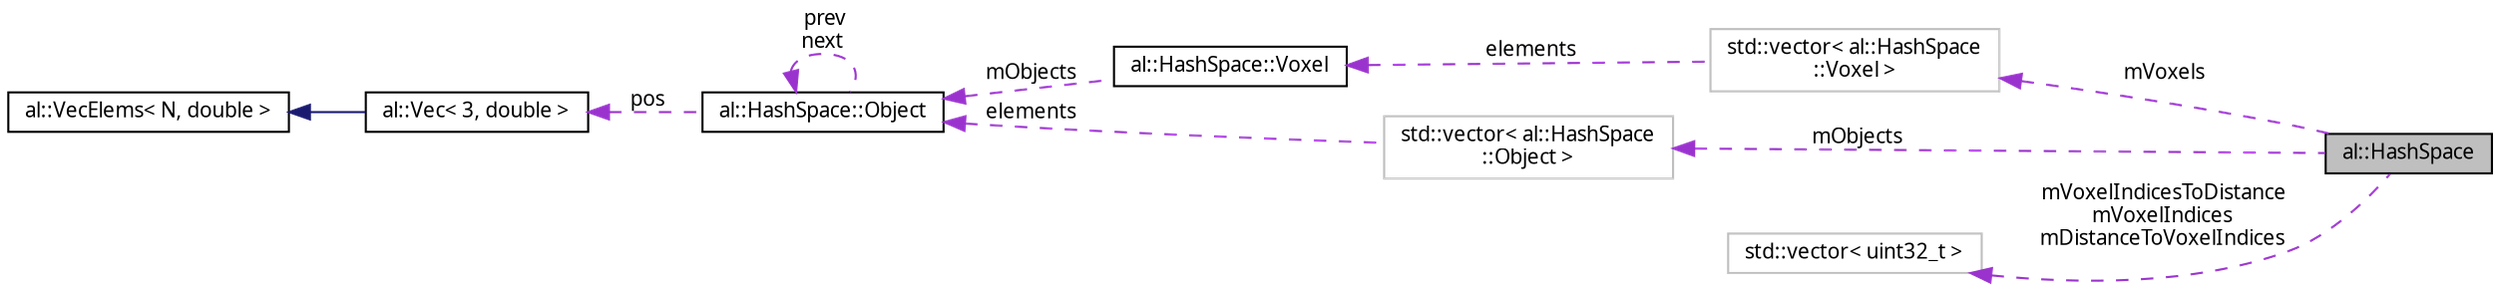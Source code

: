 digraph "al::HashSpace"
{
 // LATEX_PDF_SIZE
  bgcolor="transparent";
  edge [fontname="FreeSans.ttf",fontsize="10",labelfontname="FreeSans.ttf",labelfontsize="10"];
  node [fontname="FreeSans.ttf",fontsize="10",shape=record];
  rankdir="LR";
  Node1 [label="al::HashSpace",height=0.2,width=0.4,color="black", fillcolor="grey75", style="filled", fontcolor="black",tooltip=" "];
  Node2 -> Node1 [dir="back",color="darkorchid3",fontsize="10",style="dashed",label=" mVoxels" ,fontname="FreeSans.ttf"];
  Node2 [label="std::vector\< al::HashSpace\l::Voxel \>",height=0.2,width=0.4,color="grey75",tooltip=" "];
  Node3 -> Node2 [dir="back",color="darkorchid3",fontsize="10",style="dashed",label=" elements" ,fontname="FreeSans.ttf"];
  Node3 [label="al::HashSpace::Voxel",height=0.2,width=0.4,color="black",URL="$structal_1_1_hash_space_1_1_voxel.html",tooltip="each Voxel contains a linked list of Objects"];
  Node4 -> Node3 [dir="back",color="darkorchid3",fontsize="10",style="dashed",label=" mObjects" ,fontname="FreeSans.ttf"];
  Node4 [label="al::HashSpace::Object",height=0.2,width=0.4,color="black",URL="$structal_1_1_hash_space_1_1_object.html",tooltip="container for registered spatial elements"];
  Node5 -> Node4 [dir="back",color="darkorchid3",fontsize="10",style="dashed",label=" pos" ,fontname="FreeSans.ttf"];
  Node5 [label="al::Vec\< 3, double \>",height=0.2,width=0.4,color="black",URL="$classal_1_1_vec.html",tooltip=" "];
  Node6 -> Node5 [dir="back",color="midnightblue",fontsize="10",style="solid",fontname="FreeSans.ttf"];
  Node6 [label="al::VecElems\< N, double \>",height=0.2,width=0.4,color="black",URL="$structal_1_1_vec_elems.html",tooltip=" "];
  Node4 -> Node4 [dir="back",color="darkorchid3",fontsize="10",style="dashed",label=" prev\nnext" ,fontname="FreeSans.ttf"];
  Node7 -> Node1 [dir="back",color="darkorchid3",fontsize="10",style="dashed",label=" mVoxelIndicesToDistance\nmVoxelIndices\nmDistanceToVoxelIndices" ,fontname="FreeSans.ttf"];
  Node7 [label="std::vector\< uint32_t \>",height=0.2,width=0.4,color="grey75",tooltip=" "];
  Node8 -> Node1 [dir="back",color="darkorchid3",fontsize="10",style="dashed",label=" mObjects" ,fontname="FreeSans.ttf"];
  Node8 [label="std::vector\< al::HashSpace\l::Object \>",height=0.2,width=0.4,color="grey75",tooltip=" "];
  Node4 -> Node8 [dir="back",color="darkorchid3",fontsize="10",style="dashed",label=" elements" ,fontname="FreeSans.ttf"];
}
